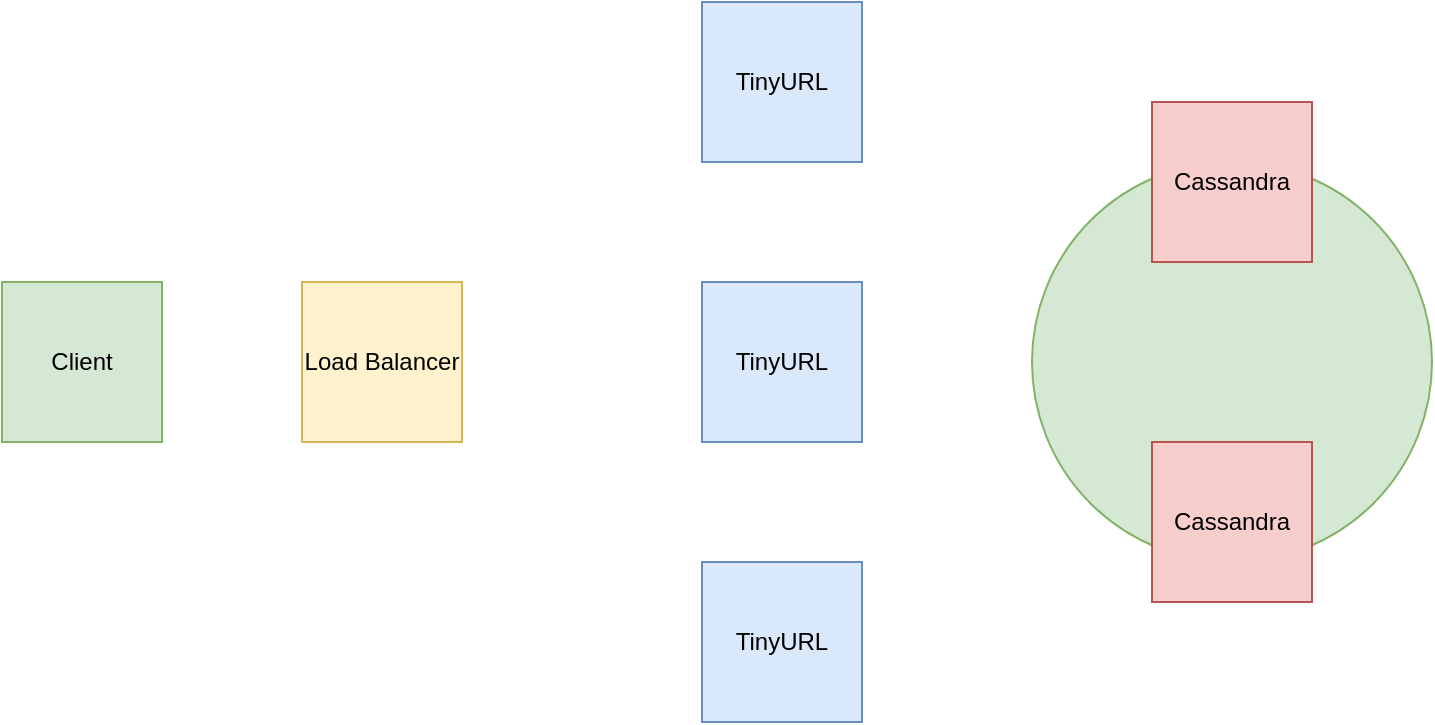 <mxfile version="17.4.0" type="github">
  <diagram id="-xUUZu9Tn_X6Bjhwgw7D" name="Page-1">
    <mxGraphModel dx="1888" dy="539" grid="1" gridSize="10" guides="1" tooltips="1" connect="1" arrows="1" fold="1" page="1" pageScale="1" pageWidth="850" pageHeight="1100" math="0" shadow="0">
      <root>
        <mxCell id="0" />
        <mxCell id="1" parent="0" />
        <mxCell id="xRyUJ5lAB3i9APYtB8H8-1" value="Load Balancer" style="whiteSpace=wrap;html=1;aspect=fixed;fillColor=#fff2cc;strokeColor=#d6b656;" vertex="1" parent="1">
          <mxGeometry x="60" y="230" width="80" height="80" as="geometry" />
        </mxCell>
        <mxCell id="xRyUJ5lAB3i9APYtB8H8-3" value="TinyURL" style="whiteSpace=wrap;html=1;aspect=fixed;fillColor=#dae8fc;strokeColor=#6c8ebf;" vertex="1" parent="1">
          <mxGeometry x="260" y="90" width="80" height="80" as="geometry" />
        </mxCell>
        <mxCell id="xRyUJ5lAB3i9APYtB8H8-4" value="TinyURL" style="whiteSpace=wrap;html=1;aspect=fixed;fillColor=#dae8fc;strokeColor=#6c8ebf;" vertex="1" parent="1">
          <mxGeometry x="260" y="230" width="80" height="80" as="geometry" />
        </mxCell>
        <mxCell id="xRyUJ5lAB3i9APYtB8H8-5" value="TinyURL" style="whiteSpace=wrap;html=1;aspect=fixed;fillColor=#dae8fc;strokeColor=#6c8ebf;" vertex="1" parent="1">
          <mxGeometry x="260" y="370" width="80" height="80" as="geometry" />
        </mxCell>
        <mxCell id="xRyUJ5lAB3i9APYtB8H8-6" value="Client" style="whiteSpace=wrap;html=1;aspect=fixed;fillColor=#d5e8d4;strokeColor=#82b366;" vertex="1" parent="1">
          <mxGeometry x="-90" y="230" width="80" height="80" as="geometry" />
        </mxCell>
        <mxCell id="xRyUJ5lAB3i9APYtB8H8-7" value="" style="ellipse;whiteSpace=wrap;html=1;aspect=fixed;fillColor=#d5e8d4;strokeColor=#82b366;" vertex="1" parent="1">
          <mxGeometry x="425" y="170" width="200" height="200" as="geometry" />
        </mxCell>
        <mxCell id="xRyUJ5lAB3i9APYtB8H8-8" value="Cassandra" style="whiteSpace=wrap;html=1;aspect=fixed;fillColor=#f8cecc;strokeColor=#b85450;" vertex="1" parent="1">
          <mxGeometry x="485" y="140" width="80" height="80" as="geometry" />
        </mxCell>
        <mxCell id="xRyUJ5lAB3i9APYtB8H8-9" value="Cassandra" style="whiteSpace=wrap;html=1;aspect=fixed;fillColor=#f8cecc;strokeColor=#b85450;" vertex="1" parent="1">
          <mxGeometry x="485" y="310" width="80" height="80" as="geometry" />
        </mxCell>
      </root>
    </mxGraphModel>
  </diagram>
</mxfile>
